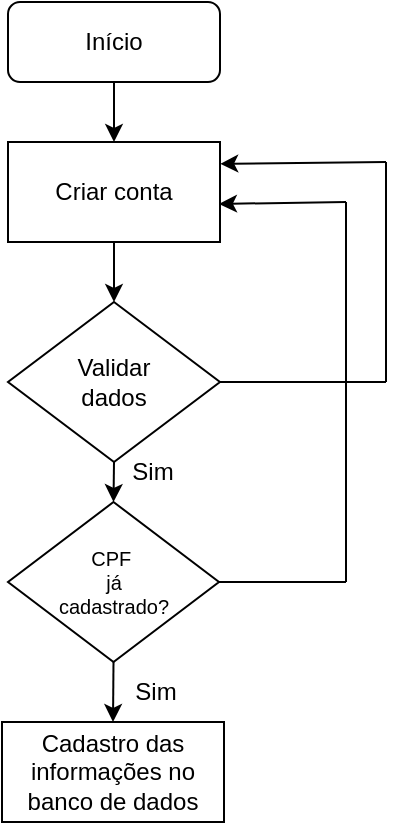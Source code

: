 <mxfile version="24.7.7">
  <diagram name="Página-1" id="_prHvv1sEqmw5uVATqjd">
    <mxGraphModel dx="928" dy="502" grid="1" gridSize="10" guides="1" tooltips="1" connect="1" arrows="1" fold="1" page="1" pageScale="1" pageWidth="827" pageHeight="1169" math="0" shadow="0">
      <root>
        <mxCell id="0" />
        <mxCell id="1" parent="0" />
        <mxCell id="lRbwwqqYHn8eT2dHdvC3-2" value="Início" style="rounded=1;whiteSpace=wrap;html=1;" vertex="1" parent="1">
          <mxGeometry x="361" y="20" width="106" height="40" as="geometry" />
        </mxCell>
        <mxCell id="lRbwwqqYHn8eT2dHdvC3-3" value="" style="endArrow=classic;html=1;rounded=0;exitX=0.5;exitY=1;exitDx=0;exitDy=0;" edge="1" parent="1" source="lRbwwqqYHn8eT2dHdvC3-2">
          <mxGeometry width="50" height="50" relative="1" as="geometry">
            <mxPoint x="390" y="330" as="sourcePoint" />
            <mxPoint x="414" y="90" as="targetPoint" />
          </mxGeometry>
        </mxCell>
        <mxCell id="lRbwwqqYHn8eT2dHdvC3-4" value="Criar conta" style="rounded=0;whiteSpace=wrap;html=1;" vertex="1" parent="1">
          <mxGeometry x="361" y="90" width="106" height="50" as="geometry" />
        </mxCell>
        <mxCell id="lRbwwqqYHn8eT2dHdvC3-6" value="" style="endArrow=classic;html=1;rounded=0;exitX=0.5;exitY=1;exitDx=0;exitDy=0;entryX=0.5;entryY=0;entryDx=0;entryDy=0;" edge="1" parent="1" source="lRbwwqqYHn8eT2dHdvC3-4">
          <mxGeometry width="50" height="50" relative="1" as="geometry">
            <mxPoint x="390" y="330" as="sourcePoint" />
            <mxPoint x="414" y="170" as="targetPoint" />
          </mxGeometry>
        </mxCell>
        <mxCell id="lRbwwqqYHn8eT2dHdvC3-20" value="Cadastro das informações no banco de dados" style="rounded=0;whiteSpace=wrap;html=1;" vertex="1" parent="1">
          <mxGeometry x="358" y="380" width="111" height="50" as="geometry" />
        </mxCell>
        <mxCell id="lRbwwqqYHn8eT2dHdvC3-21" value="&lt;div&gt;Validar &lt;br&gt;&lt;/div&gt;&lt;div&gt;dados&lt;br&gt;&lt;/div&gt;" style="rhombus;whiteSpace=wrap;html=1;" vertex="1" parent="1">
          <mxGeometry x="361" y="170" width="106" height="80" as="geometry" />
        </mxCell>
        <mxCell id="lRbwwqqYHn8eT2dHdvC3-22" value="&lt;div style=&quot;font-size: 10px;&quot;&gt;&lt;font style=&quot;font-size: 10px;&quot;&gt;CPF&amp;nbsp;&lt;/font&gt;&lt;/div&gt;&lt;div style=&quot;font-size: 10px;&quot;&gt;&lt;font style=&quot;font-size: 10px;&quot;&gt;já&lt;/font&gt;&lt;/div&gt;&lt;div style=&quot;font-size: 10px;&quot;&gt;&lt;font style=&quot;font-size: 10px;&quot;&gt;&lt;font style=&quot;font-size: 10px;&quot;&gt;cadastrado?&lt;/font&gt;&lt;br&gt;&lt;/font&gt;&lt;/div&gt;" style="rhombus;whiteSpace=wrap;html=1;" vertex="1" parent="1">
          <mxGeometry x="361" y="270" width="105.5" height="80" as="geometry" />
        </mxCell>
        <mxCell id="lRbwwqqYHn8eT2dHdvC3-23" value="" style="endArrow=classic;html=1;rounded=0;exitX=0.5;exitY=1;exitDx=0;exitDy=0;entryX=0.5;entryY=0;entryDx=0;entryDy=0;" edge="1" parent="1" source="lRbwwqqYHn8eT2dHdvC3-21" target="lRbwwqqYHn8eT2dHdvC3-22">
          <mxGeometry width="50" height="50" relative="1" as="geometry">
            <mxPoint x="390" y="290" as="sourcePoint" />
            <mxPoint x="440" y="240" as="targetPoint" />
          </mxGeometry>
        </mxCell>
        <mxCell id="lRbwwqqYHn8eT2dHdvC3-24" value="" style="endArrow=classic;html=1;rounded=0;exitX=0.5;exitY=1;exitDx=0;exitDy=0;entryX=0.5;entryY=0;entryDx=0;entryDy=0;" edge="1" parent="1" source="lRbwwqqYHn8eT2dHdvC3-22" target="lRbwwqqYHn8eT2dHdvC3-20">
          <mxGeometry width="50" height="50" relative="1" as="geometry">
            <mxPoint x="390" y="290" as="sourcePoint" />
            <mxPoint x="440" y="240" as="targetPoint" />
          </mxGeometry>
        </mxCell>
        <mxCell id="lRbwwqqYHn8eT2dHdvC3-29" value="Sim" style="text;html=1;align=center;verticalAlign=middle;whiteSpace=wrap;rounded=0;" vertex="1" parent="1">
          <mxGeometry x="417" y="240" width="33" height="30" as="geometry" />
        </mxCell>
        <mxCell id="lRbwwqqYHn8eT2dHdvC3-30" value="Sim" style="text;html=1;align=center;verticalAlign=middle;whiteSpace=wrap;rounded=0;" vertex="1" parent="1">
          <mxGeometry x="417" y="350" width="36" height="30" as="geometry" />
        </mxCell>
        <mxCell id="lRbwwqqYHn8eT2dHdvC3-32" value="" style="endArrow=none;html=1;rounded=0;exitX=1;exitY=0.5;exitDx=0;exitDy=0;" edge="1" parent="1" source="lRbwwqqYHn8eT2dHdvC3-22">
          <mxGeometry width="50" height="50" relative="1" as="geometry">
            <mxPoint x="390" y="290" as="sourcePoint" />
            <mxPoint x="530" y="310" as="targetPoint" />
          </mxGeometry>
        </mxCell>
        <mxCell id="lRbwwqqYHn8eT2dHdvC3-33" value="" style="endArrow=none;html=1;rounded=0;" edge="1" parent="1">
          <mxGeometry width="50" height="50" relative="1" as="geometry">
            <mxPoint x="530" y="310" as="sourcePoint" />
            <mxPoint x="530" y="120" as="targetPoint" />
          </mxGeometry>
        </mxCell>
        <mxCell id="lRbwwqqYHn8eT2dHdvC3-34" value="" style="endArrow=classic;html=1;rounded=0;entryX=0.995;entryY=0.619;entryDx=0;entryDy=0;entryPerimeter=0;" edge="1" parent="1" target="lRbwwqqYHn8eT2dHdvC3-4">
          <mxGeometry width="50" height="50" relative="1" as="geometry">
            <mxPoint x="530" y="120" as="sourcePoint" />
            <mxPoint x="470" y="121" as="targetPoint" />
          </mxGeometry>
        </mxCell>
        <mxCell id="lRbwwqqYHn8eT2dHdvC3-35" value="" style="endArrow=none;html=1;rounded=0;exitX=1;exitY=0.5;exitDx=0;exitDy=0;" edge="1" parent="1" source="lRbwwqqYHn8eT2dHdvC3-21">
          <mxGeometry width="50" height="50" relative="1" as="geometry">
            <mxPoint x="500" y="270" as="sourcePoint" />
            <mxPoint x="550" y="210" as="targetPoint" />
          </mxGeometry>
        </mxCell>
        <mxCell id="lRbwwqqYHn8eT2dHdvC3-36" value="" style="endArrow=none;html=1;rounded=0;" edge="1" parent="1">
          <mxGeometry width="50" height="50" relative="1" as="geometry">
            <mxPoint x="550" y="100" as="sourcePoint" />
            <mxPoint x="550" y="210" as="targetPoint" />
          </mxGeometry>
        </mxCell>
        <mxCell id="lRbwwqqYHn8eT2dHdvC3-37" value="" style="endArrow=classic;html=1;rounded=0;entryX=1.001;entryY=0.218;entryDx=0;entryDy=0;entryPerimeter=0;" edge="1" parent="1" target="lRbwwqqYHn8eT2dHdvC3-4">
          <mxGeometry width="50" height="50" relative="1" as="geometry">
            <mxPoint x="550" y="100" as="sourcePoint" />
            <mxPoint x="470" y="100" as="targetPoint" />
          </mxGeometry>
        </mxCell>
      </root>
    </mxGraphModel>
  </diagram>
</mxfile>
